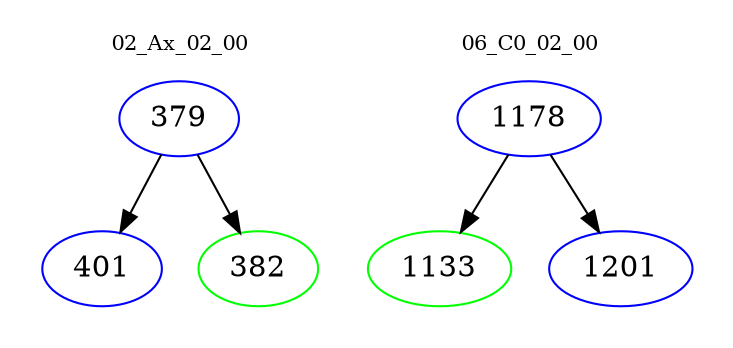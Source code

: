 digraph{
subgraph cluster_0 {
color = white
label = "02_Ax_02_00";
fontsize=10;
T0_379 [label="379", color="blue"]
T0_379 -> T0_401 [color="black"]
T0_401 [label="401", color="blue"]
T0_379 -> T0_382 [color="black"]
T0_382 [label="382", color="green"]
}
subgraph cluster_1 {
color = white
label = "06_C0_02_00";
fontsize=10;
T1_1178 [label="1178", color="blue"]
T1_1178 -> T1_1133 [color="black"]
T1_1133 [label="1133", color="green"]
T1_1178 -> T1_1201 [color="black"]
T1_1201 [label="1201", color="blue"]
}
}

